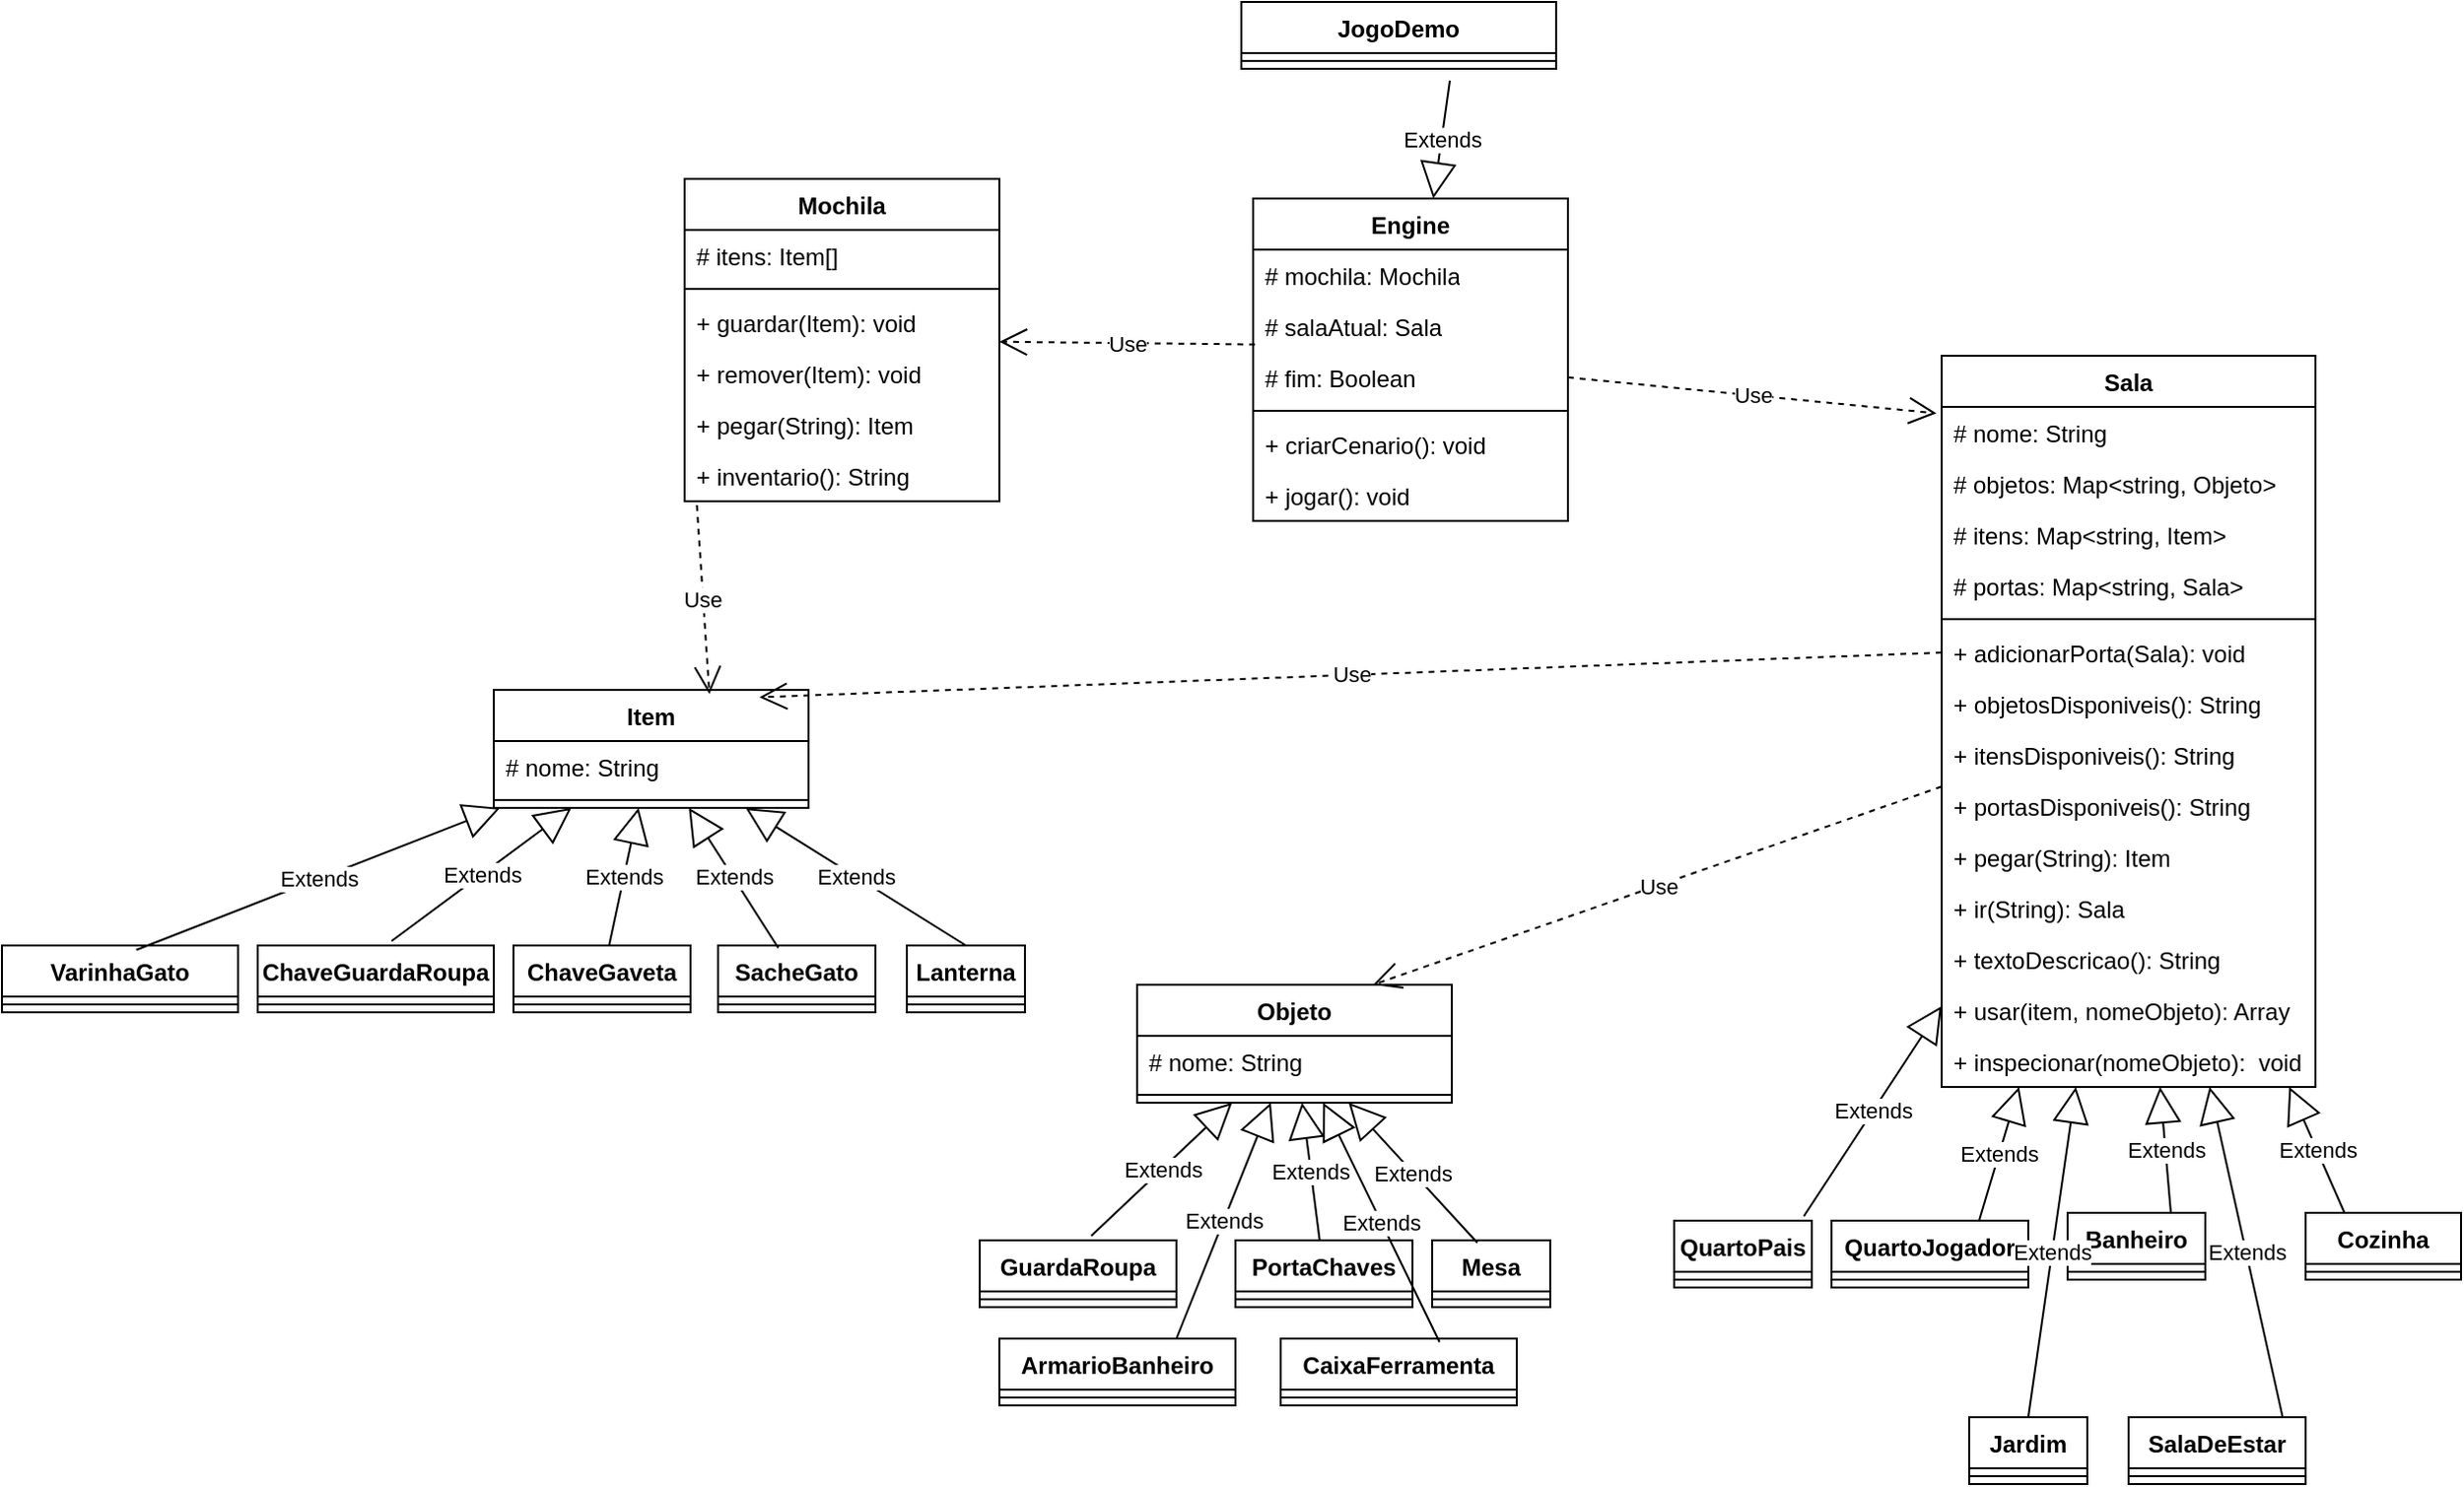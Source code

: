 <mxfile version="26.1.1">
  <diagram id="C5RBs43oDa-KdzZeNtuy" name="Page-1">
    <mxGraphModel dx="1793" dy="2092" grid="1" gridSize="10" guides="1" tooltips="1" connect="1" arrows="1" fold="1" page="1" pageScale="1" pageWidth="827" pageHeight="1169" math="0" shadow="0">
      <root>
        <mxCell id="WIyWlLk6GJQsqaUBKTNV-0" />
        <mxCell id="WIyWlLk6GJQsqaUBKTNV-1" parent="WIyWlLk6GJQsqaUBKTNV-0" />
        <mxCell id="8I4E7v-2J1x1jOvSFPSF-0" value="Engine" style="swimlane;fontStyle=1;align=center;verticalAlign=top;childLayout=stackLayout;horizontal=1;startSize=26;horizontalStack=0;resizeParent=1;resizeParentMax=0;resizeLast=0;collapsible=1;marginBottom=0;whiteSpace=wrap;html=1;" vertex="1" parent="WIyWlLk6GJQsqaUBKTNV-1">
          <mxGeometry x="676" y="-330" width="160" height="164" as="geometry" />
        </mxCell>
        <mxCell id="8I4E7v-2J1x1jOvSFPSF-1" value="# mochila: Mochila" style="text;strokeColor=none;fillColor=none;align=left;verticalAlign=top;spacingLeft=4;spacingRight=4;overflow=hidden;rotatable=0;points=[[0,0.5],[1,0.5]];portConstraint=eastwest;whiteSpace=wrap;html=1;" vertex="1" parent="8I4E7v-2J1x1jOvSFPSF-0">
          <mxGeometry y="26" width="160" height="26" as="geometry" />
        </mxCell>
        <mxCell id="8I4E7v-2J1x1jOvSFPSF-5" value="# salaAtual: Sala" style="text;strokeColor=none;fillColor=none;align=left;verticalAlign=top;spacingLeft=4;spacingRight=4;overflow=hidden;rotatable=0;points=[[0,0.5],[1,0.5]];portConstraint=eastwest;whiteSpace=wrap;html=1;" vertex="1" parent="8I4E7v-2J1x1jOvSFPSF-0">
          <mxGeometry y="52" width="160" height="26" as="geometry" />
        </mxCell>
        <mxCell id="8I4E7v-2J1x1jOvSFPSF-6" value="# fim: Boolean" style="text;strokeColor=none;fillColor=none;align=left;verticalAlign=top;spacingLeft=4;spacingRight=4;overflow=hidden;rotatable=0;points=[[0,0.5],[1,0.5]];portConstraint=eastwest;whiteSpace=wrap;html=1;" vertex="1" parent="8I4E7v-2J1x1jOvSFPSF-0">
          <mxGeometry y="78" width="160" height="26" as="geometry" />
        </mxCell>
        <mxCell id="8I4E7v-2J1x1jOvSFPSF-2" value="" style="line;strokeWidth=1;fillColor=none;align=left;verticalAlign=middle;spacingTop=-1;spacingLeft=3;spacingRight=3;rotatable=0;labelPosition=right;points=[];portConstraint=eastwest;strokeColor=inherit;" vertex="1" parent="8I4E7v-2J1x1jOvSFPSF-0">
          <mxGeometry y="104" width="160" height="8" as="geometry" />
        </mxCell>
        <mxCell id="8I4E7v-2J1x1jOvSFPSF-3" value="+ criarCenario(): void" style="text;strokeColor=none;fillColor=none;align=left;verticalAlign=top;spacingLeft=4;spacingRight=4;overflow=hidden;rotatable=0;points=[[0,0.5],[1,0.5]];portConstraint=eastwest;whiteSpace=wrap;html=1;" vertex="1" parent="8I4E7v-2J1x1jOvSFPSF-0">
          <mxGeometry y="112" width="160" height="26" as="geometry" />
        </mxCell>
        <mxCell id="8I4E7v-2J1x1jOvSFPSF-7" value="+ jogar(): void" style="text;strokeColor=none;fillColor=none;align=left;verticalAlign=top;spacingLeft=4;spacingRight=4;overflow=hidden;rotatable=0;points=[[0,0.5],[1,0.5]];portConstraint=eastwest;whiteSpace=wrap;html=1;" vertex="1" parent="8I4E7v-2J1x1jOvSFPSF-0">
          <mxGeometry y="138" width="160" height="26" as="geometry" />
        </mxCell>
        <mxCell id="8I4E7v-2J1x1jOvSFPSF-8" value="Mochila" style="swimlane;fontStyle=1;align=center;verticalAlign=top;childLayout=stackLayout;horizontal=1;startSize=26;horizontalStack=0;resizeParent=1;resizeParentMax=0;resizeLast=0;collapsible=1;marginBottom=0;whiteSpace=wrap;html=1;" vertex="1" parent="WIyWlLk6GJQsqaUBKTNV-1">
          <mxGeometry x="387" y="-340" width="160" height="164" as="geometry" />
        </mxCell>
        <mxCell id="8I4E7v-2J1x1jOvSFPSF-9" value="# itens: Item&lt;span style=&quot;background-color: transparent; color: light-dark(rgb(0, 0, 0), rgb(255, 255, 255));&quot;&gt;[]&lt;/span&gt;" style="text;strokeColor=none;fillColor=none;align=left;verticalAlign=top;spacingLeft=4;spacingRight=4;overflow=hidden;rotatable=0;points=[[0,0.5],[1,0.5]];portConstraint=eastwest;whiteSpace=wrap;html=1;" vertex="1" parent="8I4E7v-2J1x1jOvSFPSF-8">
          <mxGeometry y="26" width="160" height="26" as="geometry" />
        </mxCell>
        <mxCell id="8I4E7v-2J1x1jOvSFPSF-12" value="" style="line;strokeWidth=1;fillColor=none;align=left;verticalAlign=middle;spacingTop=-1;spacingLeft=3;spacingRight=3;rotatable=0;labelPosition=right;points=[];portConstraint=eastwest;strokeColor=inherit;" vertex="1" parent="8I4E7v-2J1x1jOvSFPSF-8">
          <mxGeometry y="52" width="160" height="8" as="geometry" />
        </mxCell>
        <mxCell id="8I4E7v-2J1x1jOvSFPSF-13" value="+ guardar(Item): void" style="text;strokeColor=none;fillColor=none;align=left;verticalAlign=top;spacingLeft=4;spacingRight=4;overflow=hidden;rotatable=0;points=[[0,0.5],[1,0.5]];portConstraint=eastwest;whiteSpace=wrap;html=1;" vertex="1" parent="8I4E7v-2J1x1jOvSFPSF-8">
          <mxGeometry y="60" width="160" height="26" as="geometry" />
        </mxCell>
        <mxCell id="8I4E7v-2J1x1jOvSFPSF-15" value="+ remover(Item): void" style="text;strokeColor=none;fillColor=none;align=left;verticalAlign=top;spacingLeft=4;spacingRight=4;overflow=hidden;rotatable=0;points=[[0,0.5],[1,0.5]];portConstraint=eastwest;whiteSpace=wrap;html=1;" vertex="1" parent="8I4E7v-2J1x1jOvSFPSF-8">
          <mxGeometry y="86" width="160" height="26" as="geometry" />
        </mxCell>
        <mxCell id="8I4E7v-2J1x1jOvSFPSF-16" value="+ pegar(String): Item" style="text;strokeColor=none;fillColor=none;align=left;verticalAlign=top;spacingLeft=4;spacingRight=4;overflow=hidden;rotatable=0;points=[[0,0.5],[1,0.5]];portConstraint=eastwest;whiteSpace=wrap;html=1;" vertex="1" parent="8I4E7v-2J1x1jOvSFPSF-8">
          <mxGeometry y="112" width="160" height="26" as="geometry" />
        </mxCell>
        <mxCell id="8I4E7v-2J1x1jOvSFPSF-14" value="+ inventario(): String" style="text;strokeColor=none;fillColor=none;align=left;verticalAlign=top;spacingLeft=4;spacingRight=4;overflow=hidden;rotatable=0;points=[[0,0.5],[1,0.5]];portConstraint=eastwest;whiteSpace=wrap;html=1;" vertex="1" parent="8I4E7v-2J1x1jOvSFPSF-8">
          <mxGeometry y="138" width="160" height="26" as="geometry" />
        </mxCell>
        <mxCell id="8I4E7v-2J1x1jOvSFPSF-24" value="Sala" style="swimlane;fontStyle=1;align=center;verticalAlign=top;childLayout=stackLayout;horizontal=1;startSize=26;horizontalStack=0;resizeParent=1;resizeParentMax=0;resizeLast=0;collapsible=1;marginBottom=0;whiteSpace=wrap;html=1;" vertex="1" parent="WIyWlLk6GJQsqaUBKTNV-1">
          <mxGeometry x="1026" y="-250" width="190" height="372" as="geometry" />
        </mxCell>
        <mxCell id="8I4E7v-2J1x1jOvSFPSF-25" value="# nome: String" style="text;strokeColor=none;fillColor=none;align=left;verticalAlign=top;spacingLeft=4;spacingRight=4;overflow=hidden;rotatable=0;points=[[0,0.5],[1,0.5]];portConstraint=eastwest;whiteSpace=wrap;html=1;" vertex="1" parent="8I4E7v-2J1x1jOvSFPSF-24">
          <mxGeometry y="26" width="190" height="26" as="geometry" />
        </mxCell>
        <mxCell id="8I4E7v-2J1x1jOvSFPSF-31" value="# objetos: Map&amp;lt;string, Objeto&amp;gt;" style="text;strokeColor=none;fillColor=none;align=left;verticalAlign=top;spacingLeft=4;spacingRight=4;overflow=hidden;rotatable=0;points=[[0,0.5],[1,0.5]];portConstraint=eastwest;whiteSpace=wrap;html=1;" vertex="1" parent="8I4E7v-2J1x1jOvSFPSF-24">
          <mxGeometry y="52" width="190" height="26" as="geometry" />
        </mxCell>
        <mxCell id="8I4E7v-2J1x1jOvSFPSF-32" value="# itens: Map&amp;lt;string, Item&amp;gt;" style="text;strokeColor=none;fillColor=none;align=left;verticalAlign=top;spacingLeft=4;spacingRight=4;overflow=hidden;rotatable=0;points=[[0,0.5],[1,0.5]];portConstraint=eastwest;whiteSpace=wrap;html=1;" vertex="1" parent="8I4E7v-2J1x1jOvSFPSF-24">
          <mxGeometry y="78" width="190" height="26" as="geometry" />
        </mxCell>
        <mxCell id="8I4E7v-2J1x1jOvSFPSF-33" value="# portas: Map&amp;lt;string, Sala&amp;gt;" style="text;strokeColor=none;fillColor=none;align=left;verticalAlign=top;spacingLeft=4;spacingRight=4;overflow=hidden;rotatable=0;points=[[0,0.5],[1,0.5]];portConstraint=eastwest;whiteSpace=wrap;html=1;" vertex="1" parent="8I4E7v-2J1x1jOvSFPSF-24">
          <mxGeometry y="104" width="190" height="26" as="geometry" />
        </mxCell>
        <mxCell id="8I4E7v-2J1x1jOvSFPSF-26" value="" style="line;strokeWidth=1;fillColor=none;align=left;verticalAlign=middle;spacingTop=-1;spacingLeft=3;spacingRight=3;rotatable=0;labelPosition=right;points=[];portConstraint=eastwest;strokeColor=inherit;" vertex="1" parent="8I4E7v-2J1x1jOvSFPSF-24">
          <mxGeometry y="130" width="190" height="8" as="geometry" />
        </mxCell>
        <mxCell id="8I4E7v-2J1x1jOvSFPSF-27" value="+ adicionarPorta(Sala): void" style="text;strokeColor=none;fillColor=none;align=left;verticalAlign=top;spacingLeft=4;spacingRight=4;overflow=hidden;rotatable=0;points=[[0,0.5],[1,0.5]];portConstraint=eastwest;whiteSpace=wrap;html=1;" vertex="1" parent="8I4E7v-2J1x1jOvSFPSF-24">
          <mxGeometry y="138" width="190" height="26" as="geometry" />
        </mxCell>
        <mxCell id="8I4E7v-2J1x1jOvSFPSF-28" value="+ objetosDisponiveis(): String" style="text;strokeColor=none;fillColor=none;align=left;verticalAlign=top;spacingLeft=4;spacingRight=4;overflow=hidden;rotatable=0;points=[[0,0.5],[1,0.5]];portConstraint=eastwest;whiteSpace=wrap;html=1;" vertex="1" parent="8I4E7v-2J1x1jOvSFPSF-24">
          <mxGeometry y="164" width="190" height="26" as="geometry" />
        </mxCell>
        <mxCell id="8I4E7v-2J1x1jOvSFPSF-29" value="+ itensDisponiveis(): String" style="text;strokeColor=none;fillColor=none;align=left;verticalAlign=top;spacingLeft=4;spacingRight=4;overflow=hidden;rotatable=0;points=[[0,0.5],[1,0.5]];portConstraint=eastwest;whiteSpace=wrap;html=1;" vertex="1" parent="8I4E7v-2J1x1jOvSFPSF-24">
          <mxGeometry y="190" width="190" height="26" as="geometry" />
        </mxCell>
        <mxCell id="8I4E7v-2J1x1jOvSFPSF-30" value="+ portasDisponiveis(): String" style="text;strokeColor=none;fillColor=none;align=left;verticalAlign=top;spacingLeft=4;spacingRight=4;overflow=hidden;rotatable=0;points=[[0,0.5],[1,0.5]];portConstraint=eastwest;whiteSpace=wrap;html=1;" vertex="1" parent="8I4E7v-2J1x1jOvSFPSF-24">
          <mxGeometry y="216" width="190" height="26" as="geometry" />
        </mxCell>
        <mxCell id="8I4E7v-2J1x1jOvSFPSF-34" value="+ pegar(String): Item" style="text;strokeColor=none;fillColor=none;align=left;verticalAlign=top;spacingLeft=4;spacingRight=4;overflow=hidden;rotatable=0;points=[[0,0.5],[1,0.5]];portConstraint=eastwest;whiteSpace=wrap;html=1;" vertex="1" parent="8I4E7v-2J1x1jOvSFPSF-24">
          <mxGeometry y="242" width="190" height="26" as="geometry" />
        </mxCell>
        <mxCell id="8I4E7v-2J1x1jOvSFPSF-35" value="+ ir(String): Sala" style="text;strokeColor=none;fillColor=none;align=left;verticalAlign=top;spacingLeft=4;spacingRight=4;overflow=hidden;rotatable=0;points=[[0,0.5],[1,0.5]];portConstraint=eastwest;whiteSpace=wrap;html=1;" vertex="1" parent="8I4E7v-2J1x1jOvSFPSF-24">
          <mxGeometry y="268" width="190" height="26" as="geometry" />
        </mxCell>
        <mxCell id="8I4E7v-2J1x1jOvSFPSF-48" value="+ textoDescricao(): String" style="text;strokeColor=none;fillColor=none;align=left;verticalAlign=top;spacingLeft=4;spacingRight=4;overflow=hidden;rotatable=0;points=[[0,0.5],[1,0.5]];portConstraint=eastwest;whiteSpace=wrap;html=1;" vertex="1" parent="8I4E7v-2J1x1jOvSFPSF-24">
          <mxGeometry y="294" width="190" height="26" as="geometry" />
        </mxCell>
        <mxCell id="8I4E7v-2J1x1jOvSFPSF-62" value="+ usar(item, nomeObjeto): Array" style="text;strokeColor=none;fillColor=none;align=left;verticalAlign=top;spacingLeft=4;spacingRight=4;overflow=hidden;rotatable=0;points=[[0,0.5],[1,0.5]];portConstraint=eastwest;whiteSpace=wrap;html=1;" vertex="1" parent="8I4E7v-2J1x1jOvSFPSF-24">
          <mxGeometry y="320" width="190" height="26" as="geometry" />
        </mxCell>
        <mxCell id="8I4E7v-2J1x1jOvSFPSF-63" value="+ inspecionar(nomeObjeto):&amp;nbsp; void" style="text;strokeColor=none;fillColor=none;align=left;verticalAlign=top;spacingLeft=4;spacingRight=4;overflow=hidden;rotatable=0;points=[[0,0.5],[1,0.5]];portConstraint=eastwest;whiteSpace=wrap;html=1;" vertex="1" parent="8I4E7v-2J1x1jOvSFPSF-24">
          <mxGeometry y="346" width="190" height="26" as="geometry" />
        </mxCell>
        <mxCell id="8I4E7v-2J1x1jOvSFPSF-64" value="Item" style="swimlane;fontStyle=1;align=center;verticalAlign=top;childLayout=stackLayout;horizontal=1;startSize=26;horizontalStack=0;resizeParent=1;resizeParentMax=0;resizeLast=0;collapsible=1;marginBottom=0;whiteSpace=wrap;html=1;" vertex="1" parent="WIyWlLk6GJQsqaUBKTNV-1">
          <mxGeometry x="290" y="-80" width="160" height="60" as="geometry" />
        </mxCell>
        <mxCell id="8I4E7v-2J1x1jOvSFPSF-65" value="# nome: String" style="text;strokeColor=none;fillColor=none;align=left;verticalAlign=top;spacingLeft=4;spacingRight=4;overflow=hidden;rotatable=0;points=[[0,0.5],[1,0.5]];portConstraint=eastwest;whiteSpace=wrap;html=1;" vertex="1" parent="8I4E7v-2J1x1jOvSFPSF-64">
          <mxGeometry y="26" width="160" height="26" as="geometry" />
        </mxCell>
        <mxCell id="8I4E7v-2J1x1jOvSFPSF-66" value="" style="line;strokeWidth=1;fillColor=none;align=left;verticalAlign=middle;spacingTop=-1;spacingLeft=3;spacingRight=3;rotatable=0;labelPosition=right;points=[];portConstraint=eastwest;strokeColor=inherit;" vertex="1" parent="8I4E7v-2J1x1jOvSFPSF-64">
          <mxGeometry y="52" width="160" height="8" as="geometry" />
        </mxCell>
        <mxCell id="8I4E7v-2J1x1jOvSFPSF-68" value="JogoDemo" style="swimlane;fontStyle=1;align=center;verticalAlign=top;childLayout=stackLayout;horizontal=1;startSize=26;horizontalStack=0;resizeParent=1;resizeParentMax=0;resizeLast=0;collapsible=1;marginBottom=0;whiteSpace=wrap;html=1;" vertex="1" parent="WIyWlLk6GJQsqaUBKTNV-1">
          <mxGeometry x="670" y="-430" width="160" height="34" as="geometry" />
        </mxCell>
        <mxCell id="8I4E7v-2J1x1jOvSFPSF-72" value="" style="line;strokeWidth=1;fillColor=none;align=left;verticalAlign=middle;spacingTop=-1;spacingLeft=3;spacingRight=3;rotatable=0;labelPosition=right;points=[];portConstraint=eastwest;strokeColor=inherit;" vertex="1" parent="8I4E7v-2J1x1jOvSFPSF-68">
          <mxGeometry y="26" width="160" height="8" as="geometry" />
        </mxCell>
        <mxCell id="8I4E7v-2J1x1jOvSFPSF-80" value="Extends" style="endArrow=block;endSize=16;endFill=0;html=1;rounded=0;" edge="1" parent="WIyWlLk6GJQsqaUBKTNV-1" target="8I4E7v-2J1x1jOvSFPSF-0">
          <mxGeometry width="160" relative="1" as="geometry">
            <mxPoint x="776" y="-390" as="sourcePoint" />
            <mxPoint x="1056" y="-240" as="targetPoint" />
          </mxGeometry>
        </mxCell>
        <mxCell id="8I4E7v-2J1x1jOvSFPSF-81" value="ChaveGuardaRoupa" style="swimlane;fontStyle=1;align=center;verticalAlign=top;childLayout=stackLayout;horizontal=1;startSize=26;horizontalStack=0;resizeParent=1;resizeParentMax=0;resizeLast=0;collapsible=1;marginBottom=0;whiteSpace=wrap;html=1;" vertex="1" parent="WIyWlLk6GJQsqaUBKTNV-1">
          <mxGeometry x="170" y="50" width="120" height="34" as="geometry" />
        </mxCell>
        <mxCell id="8I4E7v-2J1x1jOvSFPSF-83" value="" style="line;strokeWidth=1;fillColor=none;align=left;verticalAlign=middle;spacingTop=-1;spacingLeft=3;spacingRight=3;rotatable=0;labelPosition=right;points=[];portConstraint=eastwest;strokeColor=inherit;" vertex="1" parent="8I4E7v-2J1x1jOvSFPSF-81">
          <mxGeometry y="26" width="120" height="8" as="geometry" />
        </mxCell>
        <mxCell id="8I4E7v-2J1x1jOvSFPSF-86" value="Extends" style="endArrow=block;endSize=16;endFill=0;html=1;rounded=0;exitX=0.567;exitY=-0.067;exitDx=0;exitDy=0;exitPerimeter=0;" edge="1" parent="WIyWlLk6GJQsqaUBKTNV-1" source="8I4E7v-2J1x1jOvSFPSF-81" target="8I4E7v-2J1x1jOvSFPSF-64">
          <mxGeometry width="160" relative="1" as="geometry">
            <mxPoint x="270" y="70" as="sourcePoint" />
            <mxPoint x="430" y="70" as="targetPoint" />
          </mxGeometry>
        </mxCell>
        <mxCell id="8I4E7v-2J1x1jOvSFPSF-87" value="ChaveGaveta" style="swimlane;fontStyle=1;align=center;verticalAlign=top;childLayout=stackLayout;horizontal=1;startSize=26;horizontalStack=0;resizeParent=1;resizeParentMax=0;resizeLast=0;collapsible=1;marginBottom=0;whiteSpace=wrap;html=1;" vertex="1" parent="WIyWlLk6GJQsqaUBKTNV-1">
          <mxGeometry x="300" y="50" width="90" height="34" as="geometry" />
        </mxCell>
        <mxCell id="8I4E7v-2J1x1jOvSFPSF-88" value="" style="line;strokeWidth=1;fillColor=none;align=left;verticalAlign=middle;spacingTop=-1;spacingLeft=3;spacingRight=3;rotatable=0;labelPosition=right;points=[];portConstraint=eastwest;strokeColor=inherit;" vertex="1" parent="8I4E7v-2J1x1jOvSFPSF-87">
          <mxGeometry y="26" width="90" height="8" as="geometry" />
        </mxCell>
        <mxCell id="8I4E7v-2J1x1jOvSFPSF-89" value="SacheGato" style="swimlane;fontStyle=1;align=center;verticalAlign=top;childLayout=stackLayout;horizontal=1;startSize=26;horizontalStack=0;resizeParent=1;resizeParentMax=0;resizeLast=0;collapsible=1;marginBottom=0;whiteSpace=wrap;html=1;" vertex="1" parent="WIyWlLk6GJQsqaUBKTNV-1">
          <mxGeometry x="404" y="50" width="80" height="34" as="geometry" />
        </mxCell>
        <mxCell id="8I4E7v-2J1x1jOvSFPSF-90" value="" style="line;strokeWidth=1;fillColor=none;align=left;verticalAlign=middle;spacingTop=-1;spacingLeft=3;spacingRight=3;rotatable=0;labelPosition=right;points=[];portConstraint=eastwest;strokeColor=inherit;" vertex="1" parent="8I4E7v-2J1x1jOvSFPSF-89">
          <mxGeometry y="26" width="80" height="8" as="geometry" />
        </mxCell>
        <mxCell id="8I4E7v-2J1x1jOvSFPSF-91" value="Extends" style="endArrow=block;endSize=16;endFill=0;html=1;rounded=0;exitX=0.383;exitY=0.036;exitDx=0;exitDy=0;exitPerimeter=0;" edge="1" parent="WIyWlLk6GJQsqaUBKTNV-1" source="8I4E7v-2J1x1jOvSFPSF-89" target="8I4E7v-2J1x1jOvSFPSF-64">
          <mxGeometry width="160" relative="1" as="geometry">
            <mxPoint x="440" y="-100" as="sourcePoint" />
            <mxPoint x="600" y="-100" as="targetPoint" />
          </mxGeometry>
        </mxCell>
        <mxCell id="8I4E7v-2J1x1jOvSFPSF-92" value="Extends" style="endArrow=block;endSize=16;endFill=0;html=1;rounded=0;" edge="1" parent="WIyWlLk6GJQsqaUBKTNV-1" source="8I4E7v-2J1x1jOvSFPSF-87" target="8I4E7v-2J1x1jOvSFPSF-64">
          <mxGeometry width="160" relative="1" as="geometry">
            <mxPoint x="440" y="-100" as="sourcePoint" />
            <mxPoint x="600" y="-100" as="targetPoint" />
          </mxGeometry>
        </mxCell>
        <mxCell id="8I4E7v-2J1x1jOvSFPSF-93" value="Objeto" style="swimlane;fontStyle=1;align=center;verticalAlign=top;childLayout=stackLayout;horizontal=1;startSize=26;horizontalStack=0;resizeParent=1;resizeParentMax=0;resizeLast=0;collapsible=1;marginBottom=0;whiteSpace=wrap;html=1;" vertex="1" parent="WIyWlLk6GJQsqaUBKTNV-1">
          <mxGeometry x="617" y="70" width="160" height="60" as="geometry" />
        </mxCell>
        <mxCell id="8I4E7v-2J1x1jOvSFPSF-94" value="# nome: String" style="text;strokeColor=none;fillColor=none;align=left;verticalAlign=top;spacingLeft=4;spacingRight=4;overflow=hidden;rotatable=0;points=[[0,0.5],[1,0.5]];portConstraint=eastwest;whiteSpace=wrap;html=1;" vertex="1" parent="8I4E7v-2J1x1jOvSFPSF-93">
          <mxGeometry y="26" width="160" height="26" as="geometry" />
        </mxCell>
        <mxCell id="8I4E7v-2J1x1jOvSFPSF-95" value="" style="line;strokeWidth=1;fillColor=none;align=left;verticalAlign=middle;spacingTop=-1;spacingLeft=3;spacingRight=3;rotatable=0;labelPosition=right;points=[];portConstraint=eastwest;strokeColor=inherit;" vertex="1" parent="8I4E7v-2J1x1jOvSFPSF-93">
          <mxGeometry y="52" width="160" height="8" as="geometry" />
        </mxCell>
        <mxCell id="8I4E7v-2J1x1jOvSFPSF-96" value="GuardaRoupa" style="swimlane;fontStyle=1;align=center;verticalAlign=top;childLayout=stackLayout;horizontal=1;startSize=26;horizontalStack=0;resizeParent=1;resizeParentMax=0;resizeLast=0;collapsible=1;marginBottom=0;whiteSpace=wrap;html=1;" vertex="1" parent="WIyWlLk6GJQsqaUBKTNV-1">
          <mxGeometry x="537" y="200" width="100" height="34" as="geometry" />
        </mxCell>
        <mxCell id="8I4E7v-2J1x1jOvSFPSF-97" value="" style="line;strokeWidth=1;fillColor=none;align=left;verticalAlign=middle;spacingTop=-1;spacingLeft=3;spacingRight=3;rotatable=0;labelPosition=right;points=[];portConstraint=eastwest;strokeColor=inherit;" vertex="1" parent="8I4E7v-2J1x1jOvSFPSF-96">
          <mxGeometry y="26" width="100" height="8" as="geometry" />
        </mxCell>
        <mxCell id="8I4E7v-2J1x1jOvSFPSF-98" value="Extends" style="endArrow=block;endSize=16;endFill=0;html=1;rounded=0;exitX=0.567;exitY=-0.067;exitDx=0;exitDy=0;exitPerimeter=0;" edge="1" parent="WIyWlLk6GJQsqaUBKTNV-1" source="8I4E7v-2J1x1jOvSFPSF-96" target="8I4E7v-2J1x1jOvSFPSF-93">
          <mxGeometry width="160" relative="1" as="geometry">
            <mxPoint x="597" y="220" as="sourcePoint" />
            <mxPoint x="757" y="220" as="targetPoint" />
          </mxGeometry>
        </mxCell>
        <mxCell id="8I4E7v-2J1x1jOvSFPSF-99" value="PortaChaves" style="swimlane;fontStyle=1;align=center;verticalAlign=top;childLayout=stackLayout;horizontal=1;startSize=26;horizontalStack=0;resizeParent=1;resizeParentMax=0;resizeLast=0;collapsible=1;marginBottom=0;whiteSpace=wrap;html=1;" vertex="1" parent="WIyWlLk6GJQsqaUBKTNV-1">
          <mxGeometry x="667" y="200" width="90" height="34" as="geometry" />
        </mxCell>
        <mxCell id="8I4E7v-2J1x1jOvSFPSF-100" value="" style="line;strokeWidth=1;fillColor=none;align=left;verticalAlign=middle;spacingTop=-1;spacingLeft=3;spacingRight=3;rotatable=0;labelPosition=right;points=[];portConstraint=eastwest;strokeColor=inherit;" vertex="1" parent="8I4E7v-2J1x1jOvSFPSF-99">
          <mxGeometry y="26" width="90" height="8" as="geometry" />
        </mxCell>
        <mxCell id="8I4E7v-2J1x1jOvSFPSF-101" value="Mesa" style="swimlane;fontStyle=1;align=center;verticalAlign=top;childLayout=stackLayout;horizontal=1;startSize=26;horizontalStack=0;resizeParent=1;resizeParentMax=0;resizeLast=0;collapsible=1;marginBottom=0;whiteSpace=wrap;html=1;" vertex="1" parent="WIyWlLk6GJQsqaUBKTNV-1">
          <mxGeometry x="767" y="200" width="60" height="34" as="geometry" />
        </mxCell>
        <mxCell id="8I4E7v-2J1x1jOvSFPSF-102" value="" style="line;strokeWidth=1;fillColor=none;align=left;verticalAlign=middle;spacingTop=-1;spacingLeft=3;spacingRight=3;rotatable=0;labelPosition=right;points=[];portConstraint=eastwest;strokeColor=inherit;" vertex="1" parent="8I4E7v-2J1x1jOvSFPSF-101">
          <mxGeometry y="26" width="60" height="8" as="geometry" />
        </mxCell>
        <mxCell id="8I4E7v-2J1x1jOvSFPSF-103" value="Extends" style="endArrow=block;endSize=16;endFill=0;html=1;rounded=0;exitX=0.383;exitY=0.036;exitDx=0;exitDy=0;exitPerimeter=0;" edge="1" parent="WIyWlLk6GJQsqaUBKTNV-1" source="8I4E7v-2J1x1jOvSFPSF-101" target="8I4E7v-2J1x1jOvSFPSF-93">
          <mxGeometry width="160" relative="1" as="geometry">
            <mxPoint x="767" y="50" as="sourcePoint" />
            <mxPoint x="927" y="50" as="targetPoint" />
          </mxGeometry>
        </mxCell>
        <mxCell id="8I4E7v-2J1x1jOvSFPSF-104" value="Extends" style="endArrow=block;endSize=16;endFill=0;html=1;rounded=0;" edge="1" parent="WIyWlLk6GJQsqaUBKTNV-1" source="8I4E7v-2J1x1jOvSFPSF-99" target="8I4E7v-2J1x1jOvSFPSF-93">
          <mxGeometry width="160" relative="1" as="geometry">
            <mxPoint x="767" y="50" as="sourcePoint" />
            <mxPoint x="927" y="50" as="targetPoint" />
          </mxGeometry>
        </mxCell>
        <mxCell id="8I4E7v-2J1x1jOvSFPSF-105" value="ArmarioBanheiro" style="swimlane;fontStyle=1;align=center;verticalAlign=top;childLayout=stackLayout;horizontal=1;startSize=26;horizontalStack=0;resizeParent=1;resizeParentMax=0;resizeLast=0;collapsible=1;marginBottom=0;whiteSpace=wrap;html=1;" vertex="1" parent="WIyWlLk6GJQsqaUBKTNV-1">
          <mxGeometry x="547" y="250" width="120" height="34" as="geometry" />
        </mxCell>
        <mxCell id="8I4E7v-2J1x1jOvSFPSF-106" value="" style="line;strokeWidth=1;fillColor=none;align=left;verticalAlign=middle;spacingTop=-1;spacingLeft=3;spacingRight=3;rotatable=0;labelPosition=right;points=[];portConstraint=eastwest;strokeColor=inherit;" vertex="1" parent="8I4E7v-2J1x1jOvSFPSF-105">
          <mxGeometry y="26" width="120" height="8" as="geometry" />
        </mxCell>
        <mxCell id="8I4E7v-2J1x1jOvSFPSF-107" value="Extends" style="endArrow=block;endSize=16;endFill=0;html=1;rounded=0;exitX=0.75;exitY=0;exitDx=0;exitDy=0;" edge="1" parent="WIyWlLk6GJQsqaUBKTNV-1" source="8I4E7v-2J1x1jOvSFPSF-105" target="8I4E7v-2J1x1jOvSFPSF-93">
          <mxGeometry width="160" relative="1" as="geometry">
            <mxPoint x="558" y="208" as="sourcePoint" />
            <mxPoint x="672" y="74" as="targetPoint" />
          </mxGeometry>
        </mxCell>
        <mxCell id="8I4E7v-2J1x1jOvSFPSF-108" value="QuartoPais" style="swimlane;fontStyle=1;align=center;verticalAlign=top;childLayout=stackLayout;horizontal=1;startSize=26;horizontalStack=0;resizeParent=1;resizeParentMax=0;resizeLast=0;collapsible=1;marginBottom=0;whiteSpace=wrap;html=1;" vertex="1" parent="WIyWlLk6GJQsqaUBKTNV-1">
          <mxGeometry x="890" y="190" width="70" height="34" as="geometry" />
        </mxCell>
        <mxCell id="8I4E7v-2J1x1jOvSFPSF-109" value="" style="line;strokeWidth=1;fillColor=none;align=left;verticalAlign=middle;spacingTop=-1;spacingLeft=3;spacingRight=3;rotatable=0;labelPosition=right;points=[];portConstraint=eastwest;strokeColor=inherit;" vertex="1" parent="8I4E7v-2J1x1jOvSFPSF-108">
          <mxGeometry y="26" width="70" height="8" as="geometry" />
        </mxCell>
        <mxCell id="8I4E7v-2J1x1jOvSFPSF-110" value="QuartoJogador" style="swimlane;fontStyle=1;align=center;verticalAlign=top;childLayout=stackLayout;horizontal=1;startSize=26;horizontalStack=0;resizeParent=1;resizeParentMax=0;resizeLast=0;collapsible=1;marginBottom=0;whiteSpace=wrap;html=1;" vertex="1" parent="WIyWlLk6GJQsqaUBKTNV-1">
          <mxGeometry x="970" y="190" width="100" height="34" as="geometry" />
        </mxCell>
        <mxCell id="8I4E7v-2J1x1jOvSFPSF-111" value="" style="line;strokeWidth=1;fillColor=none;align=left;verticalAlign=middle;spacingTop=-1;spacingLeft=3;spacingRight=3;rotatable=0;labelPosition=right;points=[];portConstraint=eastwest;strokeColor=inherit;" vertex="1" parent="8I4E7v-2J1x1jOvSFPSF-110">
          <mxGeometry y="26" width="100" height="8" as="geometry" />
        </mxCell>
        <mxCell id="8I4E7v-2J1x1jOvSFPSF-112" value="Jardim" style="swimlane;fontStyle=1;align=center;verticalAlign=top;childLayout=stackLayout;horizontal=1;startSize=26;horizontalStack=0;resizeParent=1;resizeParentMax=0;resizeLast=0;collapsible=1;marginBottom=0;whiteSpace=wrap;html=1;" vertex="1" parent="WIyWlLk6GJQsqaUBKTNV-1">
          <mxGeometry x="1040" y="290" width="60" height="34" as="geometry" />
        </mxCell>
        <mxCell id="8I4E7v-2J1x1jOvSFPSF-113" value="" style="line;strokeWidth=1;fillColor=none;align=left;verticalAlign=middle;spacingTop=-1;spacingLeft=3;spacingRight=3;rotatable=0;labelPosition=right;points=[];portConstraint=eastwest;strokeColor=inherit;" vertex="1" parent="8I4E7v-2J1x1jOvSFPSF-112">
          <mxGeometry y="26" width="60" height="8" as="geometry" />
        </mxCell>
        <mxCell id="8I4E7v-2J1x1jOvSFPSF-114" value="Cozinha" style="swimlane;fontStyle=1;align=center;verticalAlign=top;childLayout=stackLayout;horizontal=1;startSize=26;horizontalStack=0;resizeParent=1;resizeParentMax=0;resizeLast=0;collapsible=1;marginBottom=0;whiteSpace=wrap;html=1;" vertex="1" parent="WIyWlLk6GJQsqaUBKTNV-1">
          <mxGeometry x="1211" y="186" width="79" height="34" as="geometry" />
        </mxCell>
        <mxCell id="8I4E7v-2J1x1jOvSFPSF-115" value="" style="line;strokeWidth=1;fillColor=none;align=left;verticalAlign=middle;spacingTop=-1;spacingLeft=3;spacingRight=3;rotatable=0;labelPosition=right;points=[];portConstraint=eastwest;strokeColor=inherit;" vertex="1" parent="8I4E7v-2J1x1jOvSFPSF-114">
          <mxGeometry y="26" width="79" height="8" as="geometry" />
        </mxCell>
        <mxCell id="8I4E7v-2J1x1jOvSFPSF-116" value="Banheiro" style="swimlane;fontStyle=1;align=center;verticalAlign=top;childLayout=stackLayout;horizontal=1;startSize=26;horizontalStack=0;resizeParent=1;resizeParentMax=0;resizeLast=0;collapsible=1;marginBottom=0;whiteSpace=wrap;html=1;" vertex="1" parent="WIyWlLk6GJQsqaUBKTNV-1">
          <mxGeometry x="1090" y="186" width="70" height="34" as="geometry" />
        </mxCell>
        <mxCell id="8I4E7v-2J1x1jOvSFPSF-117" value="" style="line;strokeWidth=1;fillColor=none;align=left;verticalAlign=middle;spacingTop=-1;spacingLeft=3;spacingRight=3;rotatable=0;labelPosition=right;points=[];portConstraint=eastwest;strokeColor=inherit;" vertex="1" parent="8I4E7v-2J1x1jOvSFPSF-116">
          <mxGeometry y="26" width="70" height="8" as="geometry" />
        </mxCell>
        <mxCell id="8I4E7v-2J1x1jOvSFPSF-118" value="SalaDeEstar" style="swimlane;fontStyle=1;align=center;verticalAlign=top;childLayout=stackLayout;horizontal=1;startSize=26;horizontalStack=0;resizeParent=1;resizeParentMax=0;resizeLast=0;collapsible=1;marginBottom=0;whiteSpace=wrap;html=1;" vertex="1" parent="WIyWlLk6GJQsqaUBKTNV-1">
          <mxGeometry x="1121" y="290" width="90" height="34" as="geometry" />
        </mxCell>
        <mxCell id="8I4E7v-2J1x1jOvSFPSF-119" value="" style="line;strokeWidth=1;fillColor=none;align=left;verticalAlign=middle;spacingTop=-1;spacingLeft=3;spacingRight=3;rotatable=0;labelPosition=right;points=[];portConstraint=eastwest;strokeColor=inherit;" vertex="1" parent="8I4E7v-2J1x1jOvSFPSF-118">
          <mxGeometry y="26" width="90" height="8" as="geometry" />
        </mxCell>
        <mxCell id="8I4E7v-2J1x1jOvSFPSF-120" value="Lanterna" style="swimlane;fontStyle=1;align=center;verticalAlign=top;childLayout=stackLayout;horizontal=1;startSize=26;horizontalStack=0;resizeParent=1;resizeParentMax=0;resizeLast=0;collapsible=1;marginBottom=0;whiteSpace=wrap;html=1;" vertex="1" parent="WIyWlLk6GJQsqaUBKTNV-1">
          <mxGeometry x="500" y="50" width="60" height="34" as="geometry" />
        </mxCell>
        <mxCell id="8I4E7v-2J1x1jOvSFPSF-121" value="" style="line;strokeWidth=1;fillColor=none;align=left;verticalAlign=middle;spacingTop=-1;spacingLeft=3;spacingRight=3;rotatable=0;labelPosition=right;points=[];portConstraint=eastwest;strokeColor=inherit;" vertex="1" parent="8I4E7v-2J1x1jOvSFPSF-120">
          <mxGeometry y="26" width="60" height="8" as="geometry" />
        </mxCell>
        <mxCell id="8I4E7v-2J1x1jOvSFPSF-122" value="Extends" style="endArrow=block;endSize=16;endFill=0;html=1;rounded=0;exitX=0.5;exitY=0;exitDx=0;exitDy=0;" edge="1" parent="WIyWlLk6GJQsqaUBKTNV-1" source="8I4E7v-2J1x1jOvSFPSF-120" target="8I4E7v-2J1x1jOvSFPSF-64">
          <mxGeometry width="160" relative="1" as="geometry">
            <mxPoint x="445" y="61" as="sourcePoint" />
            <mxPoint x="399" y="-10" as="targetPoint" />
          </mxGeometry>
        </mxCell>
        <mxCell id="8I4E7v-2J1x1jOvSFPSF-123" value="Extends" style="endArrow=block;endSize=16;endFill=0;html=1;rounded=0;exitX=0.942;exitY=-0.067;exitDx=0;exitDy=0;exitPerimeter=0;" edge="1" parent="WIyWlLk6GJQsqaUBKTNV-1" source="8I4E7v-2J1x1jOvSFPSF-108" target="8I4E7v-2J1x1jOvSFPSF-24">
          <mxGeometry width="160" relative="1" as="geometry">
            <mxPoint x="360" y="-90" as="sourcePoint" />
            <mxPoint x="241" y="-160" as="targetPoint" />
          </mxGeometry>
        </mxCell>
        <mxCell id="8I4E7v-2J1x1jOvSFPSF-124" value="Extends" style="endArrow=block;endSize=16;endFill=0;html=1;rounded=0;exitX=0.75;exitY=0;exitDx=0;exitDy=0;" edge="1" parent="WIyWlLk6GJQsqaUBKTNV-1" source="8I4E7v-2J1x1jOvSFPSF-110" target="8I4E7v-2J1x1jOvSFPSF-24">
          <mxGeometry width="160" relative="1" as="geometry">
            <mxPoint x="896" y="208" as="sourcePoint" />
            <mxPoint x="1036" y="52" as="targetPoint" />
          </mxGeometry>
        </mxCell>
        <mxCell id="8I4E7v-2J1x1jOvSFPSF-125" value="Extends" style="endArrow=block;endSize=16;endFill=0;html=1;rounded=0;exitX=0.87;exitY=-0.002;exitDx=0;exitDy=0;exitPerimeter=0;" edge="1" parent="WIyWlLk6GJQsqaUBKTNV-1" source="8I4E7v-2J1x1jOvSFPSF-118" target="8I4E7v-2J1x1jOvSFPSF-24">
          <mxGeometry width="160" relative="1" as="geometry">
            <mxPoint x="906" y="218" as="sourcePoint" />
            <mxPoint x="1046" y="62" as="targetPoint" />
          </mxGeometry>
        </mxCell>
        <mxCell id="8I4E7v-2J1x1jOvSFPSF-126" value="Extends" style="endArrow=block;endSize=16;endFill=0;html=1;rounded=0;exitX=0.75;exitY=0;exitDx=0;exitDy=0;" edge="1" parent="WIyWlLk6GJQsqaUBKTNV-1" source="8I4E7v-2J1x1jOvSFPSF-116" target="8I4E7v-2J1x1jOvSFPSF-24">
          <mxGeometry width="160" relative="1" as="geometry">
            <mxPoint x="916" y="228" as="sourcePoint" />
            <mxPoint x="1056" y="72" as="targetPoint" />
          </mxGeometry>
        </mxCell>
        <mxCell id="8I4E7v-2J1x1jOvSFPSF-127" value="Extends" style="endArrow=block;endSize=16;endFill=0;html=1;rounded=0;exitX=0.25;exitY=0;exitDx=0;exitDy=0;" edge="1" parent="WIyWlLk6GJQsqaUBKTNV-1" source="8I4E7v-2J1x1jOvSFPSF-114" target="8I4E7v-2J1x1jOvSFPSF-24">
          <mxGeometry width="160" relative="1" as="geometry">
            <mxPoint x="926" y="238" as="sourcePoint" />
            <mxPoint x="1066" y="82" as="targetPoint" />
          </mxGeometry>
        </mxCell>
        <mxCell id="8I4E7v-2J1x1jOvSFPSF-129" value="Extends" style="endArrow=block;endSize=16;endFill=0;html=1;rounded=0;exitX=0.5;exitY=0;exitDx=0;exitDy=0;" edge="1" parent="WIyWlLk6GJQsqaUBKTNV-1" source="8I4E7v-2J1x1jOvSFPSF-112" target="8I4E7v-2J1x1jOvSFPSF-24">
          <mxGeometry width="160" relative="1" as="geometry">
            <mxPoint x="1005" y="210" as="sourcePoint" />
            <mxPoint x="1042" y="132" as="targetPoint" />
          </mxGeometry>
        </mxCell>
        <mxCell id="8I4E7v-2J1x1jOvSFPSF-130" value="Use" style="endArrow=open;endSize=12;dashed=1;html=1;rounded=0;entryX=0.75;entryY=0;entryDx=0;entryDy=0;" edge="1" parent="WIyWlLk6GJQsqaUBKTNV-1" source="8I4E7v-2J1x1jOvSFPSF-24" target="8I4E7v-2J1x1jOvSFPSF-93">
          <mxGeometry width="160" relative="1" as="geometry">
            <mxPoint x="600" y="70" as="sourcePoint" />
            <mxPoint x="760" y="70" as="targetPoint" />
          </mxGeometry>
        </mxCell>
        <mxCell id="8I4E7v-2J1x1jOvSFPSF-131" value="Use" style="endArrow=open;endSize=12;dashed=1;html=1;rounded=0;entryX=0.844;entryY=0.062;entryDx=0;entryDy=0;entryPerimeter=0;exitX=0;exitY=0.5;exitDx=0;exitDy=0;" edge="1" parent="WIyWlLk6GJQsqaUBKTNV-1" source="8I4E7v-2J1x1jOvSFPSF-27" target="8I4E7v-2J1x1jOvSFPSF-64">
          <mxGeometry width="160" relative="1" as="geometry">
            <mxPoint x="1181" y="-117" as="sourcePoint" />
            <mxPoint x="840" y="280" as="targetPoint" />
          </mxGeometry>
        </mxCell>
        <mxCell id="8I4E7v-2J1x1jOvSFPSF-132" value="Use" style="endArrow=open;endSize=12;dashed=1;html=1;rounded=0;entryX=0.685;entryY=0.036;entryDx=0;entryDy=0;entryPerimeter=0;exitX=0.039;exitY=1.077;exitDx=0;exitDy=0;exitPerimeter=0;" edge="1" parent="WIyWlLk6GJQsqaUBKTNV-1" source="8I4E7v-2J1x1jOvSFPSF-14" target="8I4E7v-2J1x1jOvSFPSF-64">
          <mxGeometry width="160" relative="1" as="geometry">
            <mxPoint x="392" y="-50" as="sourcePoint" />
            <mxPoint x="-230" y="58" as="targetPoint" />
          </mxGeometry>
        </mxCell>
        <mxCell id="8I4E7v-2J1x1jOvSFPSF-133" value="Use" style="endArrow=open;endSize=12;dashed=1;html=1;rounded=0;exitX=0.006;exitY=-0.144;exitDx=0;exitDy=0;exitPerimeter=0;" edge="1" parent="WIyWlLk6GJQsqaUBKTNV-1" source="8I4E7v-2J1x1jOvSFPSF-6" target="8I4E7v-2J1x1jOvSFPSF-8">
          <mxGeometry width="160" relative="1" as="geometry">
            <mxPoint x="190" y="-181" as="sourcePoint" />
            <mxPoint x="459" y="192" as="targetPoint" />
          </mxGeometry>
        </mxCell>
        <mxCell id="8I4E7v-2J1x1jOvSFPSF-134" value="Use" style="endArrow=open;endSize=12;dashed=1;html=1;rounded=0;exitX=1;exitY=0.5;exitDx=0;exitDy=0;entryX=-0.014;entryY=0.125;entryDx=0;entryDy=0;entryPerimeter=0;" edge="1" parent="WIyWlLk6GJQsqaUBKTNV-1" source="8I4E7v-2J1x1jOvSFPSF-6" target="8I4E7v-2J1x1jOvSFPSF-25">
          <mxGeometry width="160" relative="1" as="geometry">
            <mxPoint x="827" y="-366" as="sourcePoint" />
            <mxPoint x="557" y="-275" as="targetPoint" />
          </mxGeometry>
        </mxCell>
        <mxCell id="8I4E7v-2J1x1jOvSFPSF-135" value="VarinhaGato" style="swimlane;fontStyle=1;align=center;verticalAlign=top;childLayout=stackLayout;horizontal=1;startSize=26;horizontalStack=0;resizeParent=1;resizeParentMax=0;resizeLast=0;collapsible=1;marginBottom=0;whiteSpace=wrap;html=1;" vertex="1" parent="WIyWlLk6GJQsqaUBKTNV-1">
          <mxGeometry x="40" y="50" width="120" height="34" as="geometry" />
        </mxCell>
        <mxCell id="8I4E7v-2J1x1jOvSFPSF-136" value="" style="line;strokeWidth=1;fillColor=none;align=left;verticalAlign=middle;spacingTop=-1;spacingLeft=3;spacingRight=3;rotatable=0;labelPosition=right;points=[];portConstraint=eastwest;strokeColor=inherit;" vertex="1" parent="8I4E7v-2J1x1jOvSFPSF-135">
          <mxGeometry y="26" width="120" height="8" as="geometry" />
        </mxCell>
        <mxCell id="8I4E7v-2J1x1jOvSFPSF-137" value="Extends" style="endArrow=block;endSize=16;endFill=0;html=1;rounded=0;exitX=0.569;exitY=0.066;exitDx=0;exitDy=0;exitPerimeter=0;" edge="1" parent="WIyWlLk6GJQsqaUBKTNV-1" source="8I4E7v-2J1x1jOvSFPSF-135" target="8I4E7v-2J1x1jOvSFPSF-64">
          <mxGeometry width="160" relative="1" as="geometry">
            <mxPoint x="248" y="58" as="sourcePoint" />
            <mxPoint x="339" y="-10" as="targetPoint" />
          </mxGeometry>
        </mxCell>
        <mxCell id="8I4E7v-2J1x1jOvSFPSF-138" value="CaixaFerramenta" style="swimlane;fontStyle=1;align=center;verticalAlign=top;childLayout=stackLayout;horizontal=1;startSize=26;horizontalStack=0;resizeParent=1;resizeParentMax=0;resizeLast=0;collapsible=1;marginBottom=0;whiteSpace=wrap;html=1;" vertex="1" parent="WIyWlLk6GJQsqaUBKTNV-1">
          <mxGeometry x="690" y="250" width="120" height="34" as="geometry" />
        </mxCell>
        <mxCell id="8I4E7v-2J1x1jOvSFPSF-139" value="" style="line;strokeWidth=1;fillColor=none;align=left;verticalAlign=middle;spacingTop=-1;spacingLeft=3;spacingRight=3;rotatable=0;labelPosition=right;points=[];portConstraint=eastwest;strokeColor=inherit;" vertex="1" parent="8I4E7v-2J1x1jOvSFPSF-138">
          <mxGeometry y="26" width="120" height="8" as="geometry" />
        </mxCell>
        <mxCell id="8I4E7v-2J1x1jOvSFPSF-140" value="Extends" style="endArrow=block;endSize=16;endFill=0;html=1;rounded=0;exitX=0.673;exitY=0.051;exitDx=0;exitDy=0;exitPerimeter=0;" edge="1" parent="WIyWlLk6GJQsqaUBKTNV-1" source="8I4E7v-2J1x1jOvSFPSF-138" target="8I4E7v-2J1x1jOvSFPSF-93">
          <mxGeometry width="160" relative="1" as="geometry">
            <mxPoint x="800" y="211" as="sourcePoint" />
            <mxPoint x="735" y="140" as="targetPoint" />
          </mxGeometry>
        </mxCell>
      </root>
    </mxGraphModel>
  </diagram>
</mxfile>
